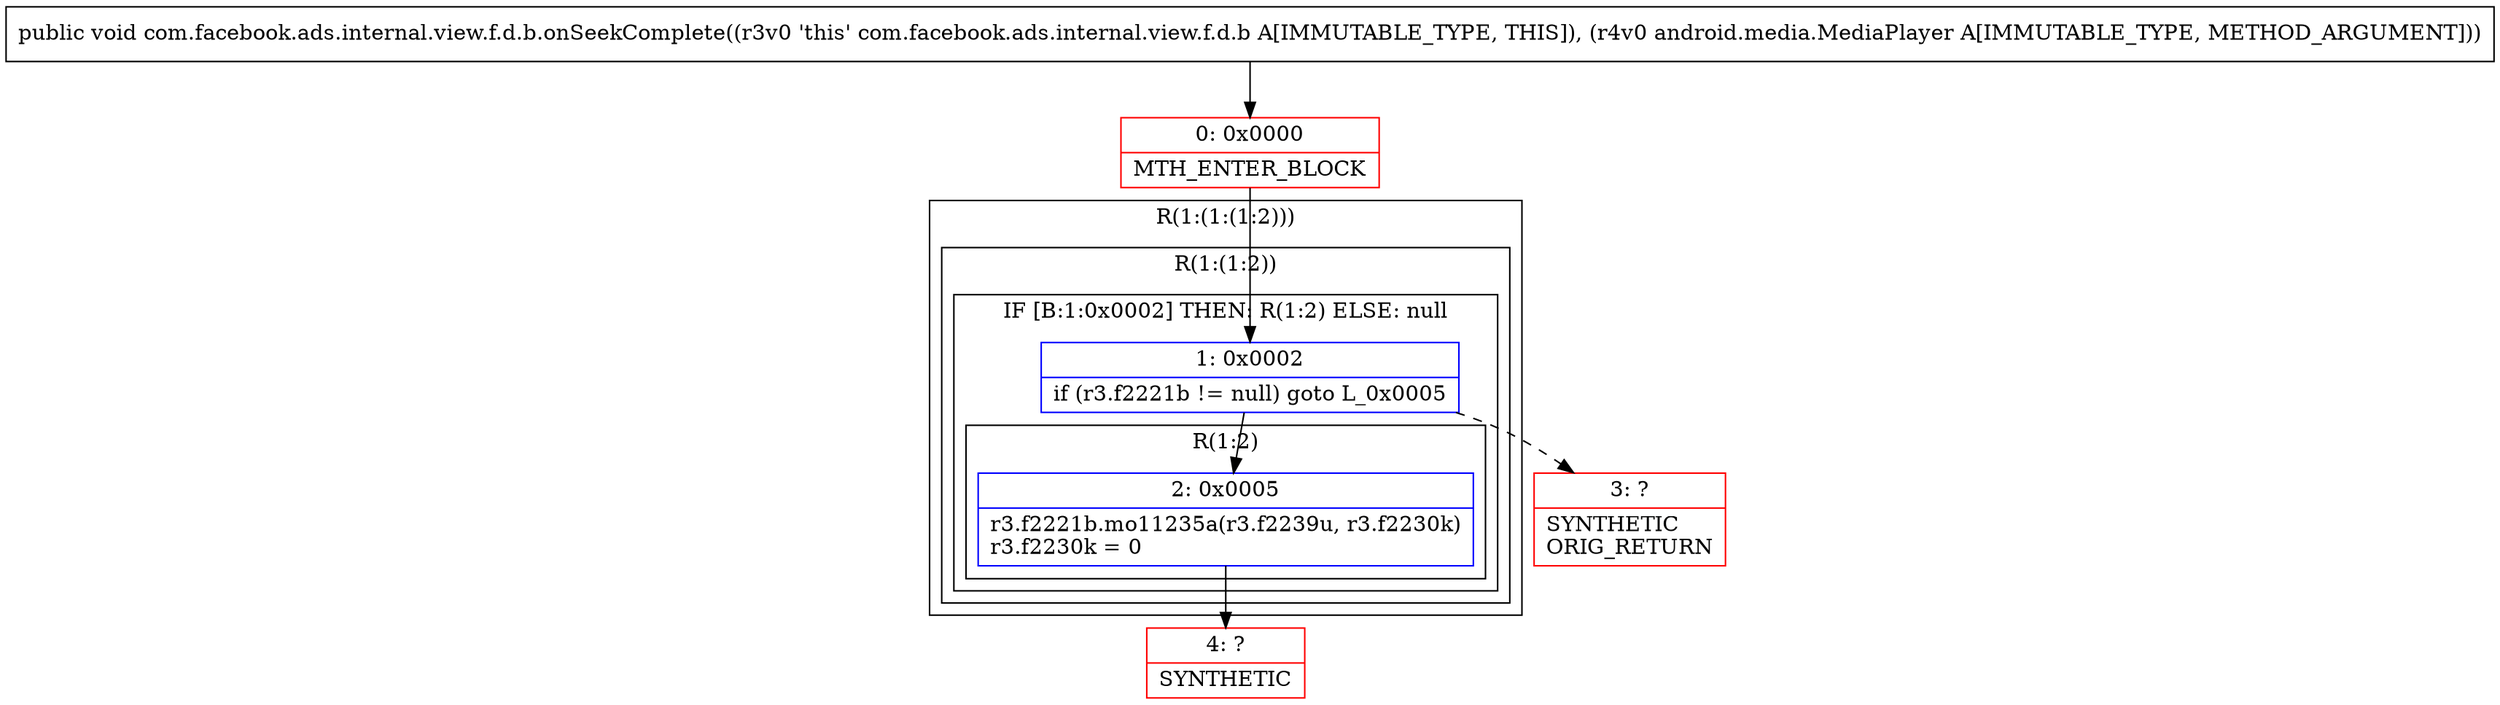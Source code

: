 digraph "CFG forcom.facebook.ads.internal.view.f.d.b.onSeekComplete(Landroid\/media\/MediaPlayer;)V" {
subgraph cluster_Region_1249701181 {
label = "R(1:(1:(1:2)))";
node [shape=record,color=blue];
subgraph cluster_Region_1242747351 {
label = "R(1:(1:2))";
node [shape=record,color=blue];
subgraph cluster_IfRegion_760758637 {
label = "IF [B:1:0x0002] THEN: R(1:2) ELSE: null";
node [shape=record,color=blue];
Node_1 [shape=record,label="{1\:\ 0x0002|if (r3.f2221b != null) goto L_0x0005\l}"];
subgraph cluster_Region_1228967729 {
label = "R(1:2)";
node [shape=record,color=blue];
Node_2 [shape=record,label="{2\:\ 0x0005|r3.f2221b.mo11235a(r3.f2239u, r3.f2230k)\lr3.f2230k = 0\l}"];
}
}
}
}
Node_0 [shape=record,color=red,label="{0\:\ 0x0000|MTH_ENTER_BLOCK\l}"];
Node_3 [shape=record,color=red,label="{3\:\ ?|SYNTHETIC\lORIG_RETURN\l}"];
Node_4 [shape=record,color=red,label="{4\:\ ?|SYNTHETIC\l}"];
MethodNode[shape=record,label="{public void com.facebook.ads.internal.view.f.d.b.onSeekComplete((r3v0 'this' com.facebook.ads.internal.view.f.d.b A[IMMUTABLE_TYPE, THIS]), (r4v0 android.media.MediaPlayer A[IMMUTABLE_TYPE, METHOD_ARGUMENT])) }"];
MethodNode -> Node_0;
Node_1 -> Node_2;
Node_1 -> Node_3[style=dashed];
Node_2 -> Node_4;
Node_0 -> Node_1;
}

